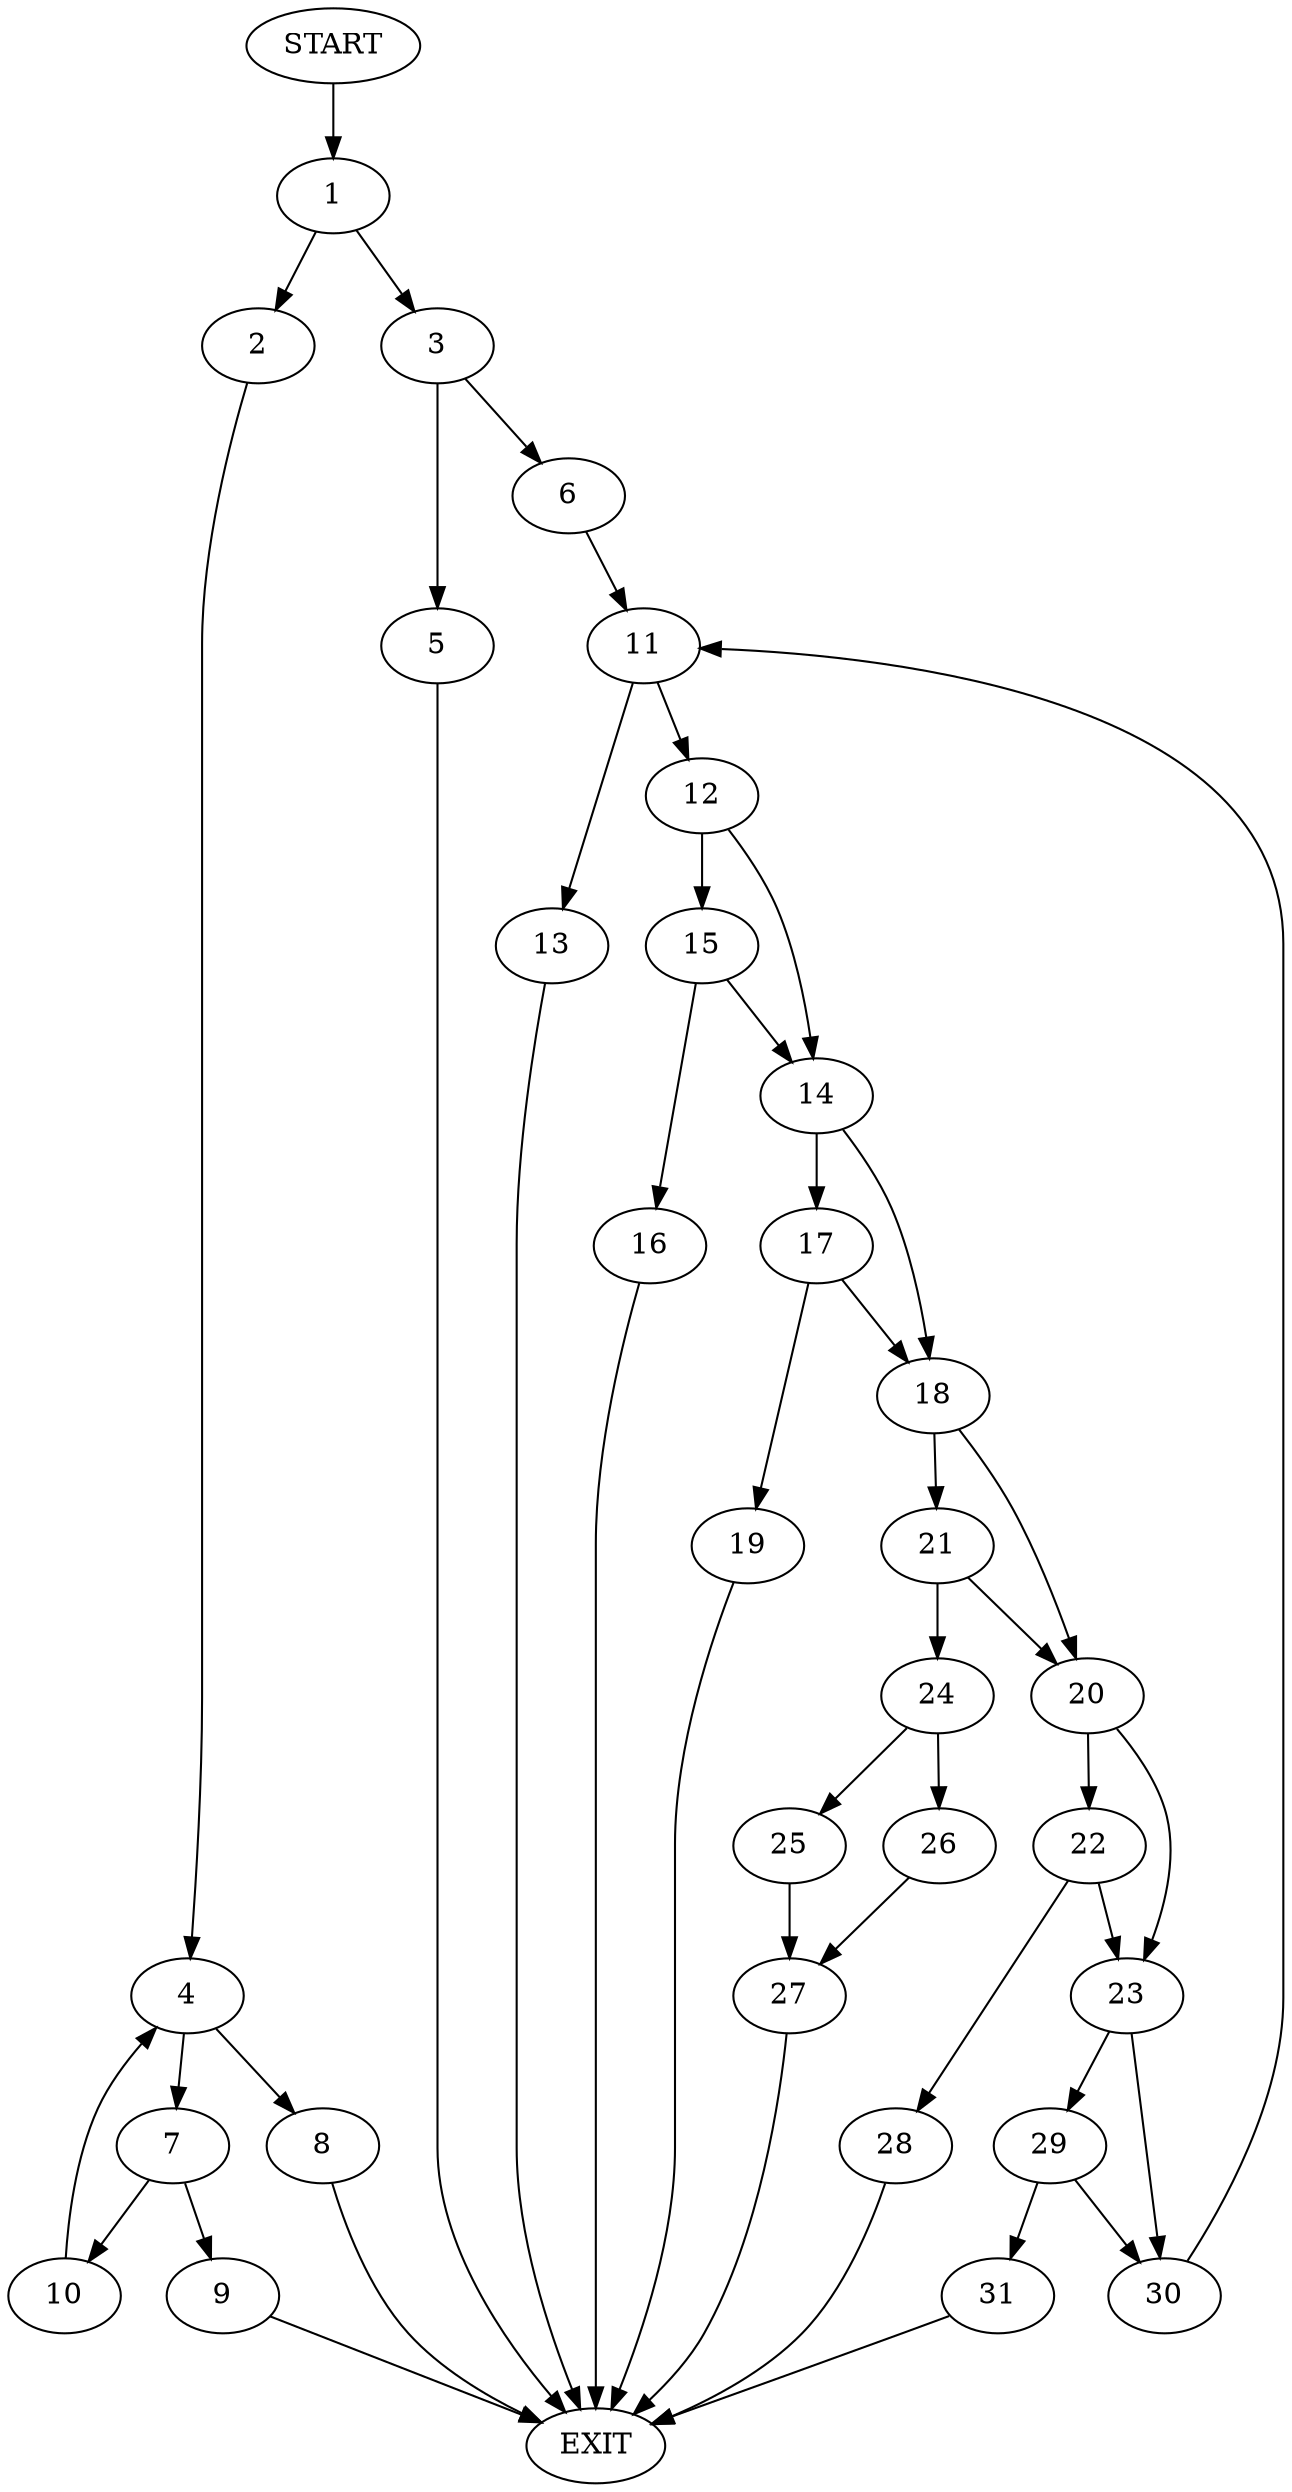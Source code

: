 digraph {
0 [label="START"]
32 [label="EXIT"]
0 -> 1
1 -> 2
1 -> 3
2 -> 4
3 -> 5
3 -> 6
4 -> 7
4 -> 8
7 -> 9
7 -> 10
8 -> 32
9 -> 32
10 -> 4
6 -> 11
5 -> 32
11 -> 12
11 -> 13
12 -> 14
12 -> 15
13 -> 32
15 -> 14
15 -> 16
14 -> 17
14 -> 18
16 -> 32
17 -> 19
17 -> 18
18 -> 20
18 -> 21
19 -> 32
20 -> 22
20 -> 23
21 -> 24
21 -> 20
24 -> 25
24 -> 26
26 -> 27
25 -> 27
27 -> 32
22 -> 28
22 -> 23
23 -> 29
23 -> 30
28 -> 32
29 -> 31
29 -> 30
30 -> 11
31 -> 32
}
